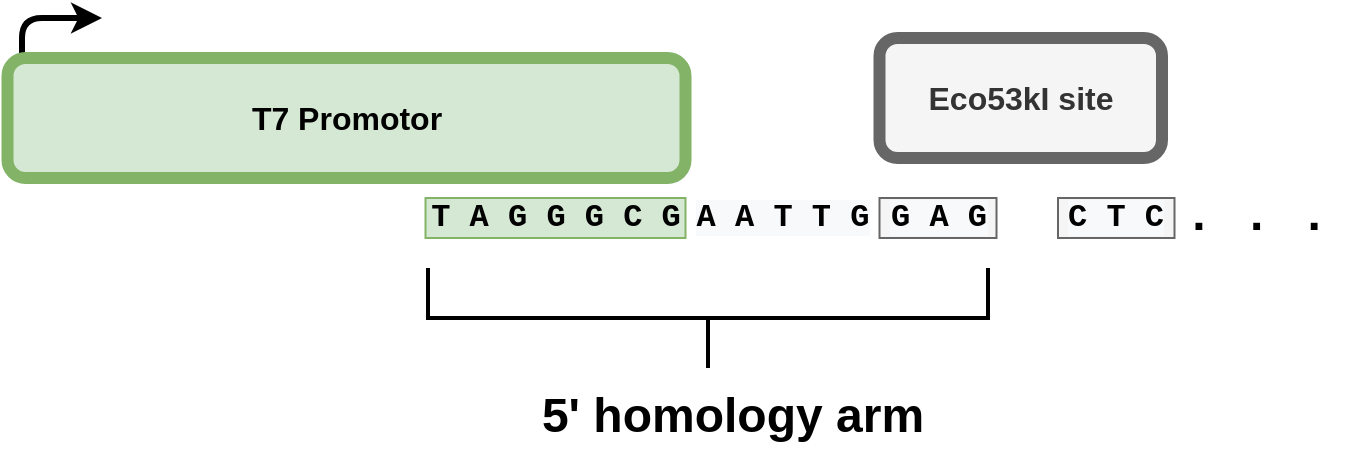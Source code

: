 <mxfile version="14.6.13" type="device" pages="3"><diagram id="j4Ybb9_Yf1Kj6rqK8Dv7" name="5' arm"><mxGraphModel dx="2200" dy="825" grid="1" gridSize="10" guides="1" tooltips="1" connect="1" arrows="1" fold="1" page="1" pageScale="1" pageWidth="850" pageHeight="1100" math="0" shadow="0"><root><mxCell id="0"/><mxCell id="1" parent="0"/><mxCell id="r6Psd-noD4625G8fhS9T-1" value="" style="endArrow=classic;html=1;strokeWidth=3;fontSize=16;fontStyle=1" parent="1" edge="1"><mxGeometry width="50" height="50" relative="1" as="geometry"><mxPoint x="-560" y="400" as="sourcePoint"/><mxPoint x="-520" y="370" as="targetPoint"/><Array as="points"><mxPoint x="-560" y="370"/></Array></mxGeometry></mxCell><mxCell id="r6Psd-noD4625G8fhS9T-2" value="" style="shape=link;html=1;fontSize=16;strokeWidth=7;endArrow=none;fontStyle=1;startArrow=none;" parent="1" source="r6Psd-noD4625G8fhS9T-8" edge="1"><mxGeometry width="100" relative="1" as="geometry"><mxPoint x="-380" y="420" as="sourcePoint"/><mxPoint x="-240" y="420" as="targetPoint"/></mxGeometry></mxCell><mxCell id="r6Psd-noD4625G8fhS9T-3" value="T A G G G C G" style="text;html=1;strokeColor=#82b366;fillColor=#d5e8d4;align=center;verticalAlign=middle;whiteSpace=wrap;rounded=0;fontStyle=1;fontSize=16;fontFamily=Courier New;" parent="1" vertex="1"><mxGeometry x="-358.25" y="460" width="130" height="20" as="geometry"/></mxCell><mxCell id="r6Psd-noD4625G8fhS9T-4" value="&lt;span style=&quot;color: rgb(0 , 0 , 0) ; font-family: &amp;#34;courier new&amp;#34; ; font-size: 16px ; font-style: normal ; font-weight: 700 ; letter-spacing: normal ; text-align: center ; text-indent: 0px ; text-transform: none ; word-spacing: 0px ; background-color: rgb(248 , 249 , 250) ; display: inline ; float: none&quot;&gt;A A T T G&lt;/span&gt;" style="text;html=1;align=center;verticalAlign=middle;whiteSpace=wrap;rounded=0;fontStyle=1;fontSize=16;fontFamily=Courier New;" parent="1" vertex="1"><mxGeometry x="-228.25" y="460" width="96.5" height="20" as="geometry"/></mxCell><mxCell id="r6Psd-noD4625G8fhS9T-5" value="Eco53kI site" style="rounded=1;whiteSpace=wrap;html=1;fontSize=16;strokeWidth=6;fillColor=#f5f5f5;strokeColor=#666666;fontColor=#333333;fontStyle=1" parent="1" vertex="1"><mxGeometry x="-131.25" y="380" width="141.25" height="60" as="geometry"/></mxCell><mxCell id="r6Psd-noD4625G8fhS9T-6" value="&lt;span style=&quot;color: rgb(0 , 0 , 0) ; font-family: &amp;#34;courier new&amp;#34; ; font-size: 16px ; font-style: normal ; font-weight: 700 ; letter-spacing: normal ; text-align: center ; text-indent: 0px ; text-transform: none ; word-spacing: 0px ; background-color: rgb(248 , 249 , 250) ; display: inline ; float: none&quot;&gt;C T C&lt;/span&gt;" style="text;html=1;strokeColor=#666666;fillColor=#f5f5f5;align=center;verticalAlign=middle;whiteSpace=wrap;rounded=0;fontStyle=1;fontSize=16;fontFamily=Courier New;fontColor=#333333;" parent="1" vertex="1"><mxGeometry x="-42" y="460" width="58.25" height="20" as="geometry"/></mxCell><mxCell id="r6Psd-noD4625G8fhS9T-7" value="&lt;span style=&quot;color: rgb(0 , 0 , 0) ; font-family: &amp;#34;courier new&amp;#34; ; font-size: 16px ; font-style: normal ; font-weight: 700 ; letter-spacing: normal ; text-align: center ; text-indent: 0px ; text-transform: none ; word-spacing: 0px ; background-color: rgb(248 , 249 , 250) ; display: inline ; float: none&quot;&gt;G A G&lt;/span&gt;" style="text;html=1;strokeColor=#666666;fillColor=#f5f5f5;align=center;verticalAlign=middle;whiteSpace=wrap;rounded=0;fontStyle=1;fontSize=16;fontFamily=Courier New;fontColor=#333333;" parent="1" vertex="1"><mxGeometry x="-131.25" y="460" width="58.5" height="20" as="geometry"/></mxCell><mxCell id="r6Psd-noD4625G8fhS9T-8" value="T7 Promotor" style="rounded=1;whiteSpace=wrap;html=1;strokeWidth=6;rotation=0;fillColor=#d5e8d4;strokeColor=#82b366;fontStyle=1;fontSize=16;" parent="1" vertex="1"><mxGeometry x="-567.25" y="390" width="339" height="60" as="geometry"/></mxCell><mxCell id="r6Psd-noD4625G8fhS9T-9" value="&lt;font face=&quot;courier new&quot; style=&quot;font-size: 24px;&quot;&gt;. . .&amp;nbsp;&lt;/font&gt;" style="text;html=1;align=center;verticalAlign=middle;whiteSpace=wrap;rounded=0;fontStyle=1;fontSize=24;fontFamily=Courier New;" parent="1" vertex="1"><mxGeometry x="16.25" y="460" width="96.5" height="20" as="geometry"/></mxCell><mxCell id="r6Psd-noD4625G8fhS9T-10" value="" style="strokeWidth=2;html=1;shape=mxgraph.flowchart.annotation_2;align=left;labelPosition=right;pointerEvents=1;fontFamily=Courier New;fontSize=24;rotation=-90;" parent="1" vertex="1"><mxGeometry x="-242" y="380" width="50" height="280" as="geometry"/></mxCell><mxCell id="r6Psd-noD4625G8fhS9T-11" value="&lt;font face=&quot;Helvetica&quot;&gt;5' homology arm&lt;/font&gt;" style="text;html=1;strokeColor=none;fillColor=none;align=center;verticalAlign=middle;whiteSpace=wrap;rounded=0;fontFamily=Courier New;fontSize=24;fontStyle=1" parent="1" vertex="1"><mxGeometry x="-313" y="560" width="217" height="20" as="geometry"/></mxCell></root></mxGraphModel></diagram><diagram id="Ddyaa-kiItmt94sRE0sA" name="3' arm"><mxGraphModel dx="2200" dy="825" grid="1" gridSize="10" guides="1" tooltips="1" connect="1" arrows="1" fold="1" page="1" pageScale="1" pageWidth="850" pageHeight="1100" math="0" shadow="0"><root><mxCell id="OCGCO0dFu8p1eRvb707z-0"/><mxCell id="OCGCO0dFu8p1eRvb707z-1" parent="OCGCO0dFu8p1eRvb707z-0"/><mxCell id="OCGCO0dFu8p1eRvb707z-2" value="" style="shape=link;html=1;fontSize=16;strokeWidth=7;startArrow=none;fontStyle=1" edge="1" parent="OCGCO0dFu8p1eRvb707z-1" source="OCGCO0dFu8p1eRvb707z-3"><mxGeometry width="100" relative="1" as="geometry"><mxPoint x="37" y="130" as="sourcePoint"/><mxPoint x="617" y="130" as="targetPoint"/></mxGeometry></mxCell><mxCell id="OCGCO0dFu8p1eRvb707z-3" value="Extension region" style="rounded=1;whiteSpace=wrap;html=1;strokeWidth=6;rotation=0;fillColor=#e1d5e7;strokeColor=#9673a6;fontStyle=1;fontSize=16;" vertex="1" parent="OCGCO0dFu8p1eRvb707z-1"><mxGeometry x="257" y="100" width="330" height="60" as="geometry"/></mxCell><mxCell id="OCGCO0dFu8p1eRvb707z-4" value="" style="shape=link;html=1;fontSize=16;strokeWidth=7;startArrow=none;endArrow=none;fontStyle=1" edge="1" parent="OCGCO0dFu8p1eRvb707z-1" target="OCGCO0dFu8p1eRvb707z-3"><mxGeometry width="100" relative="1" as="geometry"><mxPoint x="237" y="130" as="sourcePoint"/><mxPoint x="617" y="130" as="targetPoint"/></mxGeometry></mxCell><mxCell id="OCGCO0dFu8p1eRvb707z-5" value="" style="endArrow=none;html=1;fontSize=16;strokeWidth=3;exitX=1;exitY=0.25;exitDx=0;exitDy=0;dashed=1;dashPattern=1 1;fontStyle=1" edge="1" parent="OCGCO0dFu8p1eRvb707z-1" source="OCGCO0dFu8p1eRvb707z-7"><mxGeometry width="50" height="50" relative="1" as="geometry"><mxPoint x="407" y="253" as="sourcePoint"/><mxPoint x="237" y="173" as="targetPoint"/></mxGeometry></mxCell><mxCell id="OCGCO0dFu8p1eRvb707z-6" value="" style="endArrow=none;html=1;fontSize=16;strokeWidth=3;exitX=0;exitY=0.25;exitDx=0;exitDy=0;dashed=1;dashPattern=1 1;fontStyle=1" edge="1" parent="OCGCO0dFu8p1eRvb707z-1" source="OCGCO0dFu8p1eRvb707z-7"><mxGeometry width="50" height="50" relative="1" as="geometry"><mxPoint x="331" y="231" as="sourcePoint"/><mxPoint x="330" y="176" as="targetPoint"/></mxGeometry></mxCell><mxCell id="OCGCO0dFu8p1eRvb707z-7" value="3' homology arm" style="rounded=1;whiteSpace=wrap;html=1;fillColor=#dae8fc;strokeColor=#6c8ebf;fontStyle=1;fontSize=16;strokeWidth=6;" vertex="1" parent="OCGCO0dFu8p1eRvb707z-1"><mxGeometry x="233" y="216" width="120" height="60" as="geometry"/></mxCell><mxCell id="jZoWas021i7tkxgEnQM5-0" value="" style="endArrow=classic;html=1;strokeWidth=3;fontSize=16;fontStyle=1" edge="1" parent="OCGCO0dFu8p1eRvb707z-1"><mxGeometry width="50" height="50" relative="1" as="geometry"><mxPoint x="-560" y="400" as="sourcePoint"/><mxPoint x="-520" y="370" as="targetPoint"/><Array as="points"><mxPoint x="-560" y="370"/></Array></mxGeometry></mxCell><mxCell id="jZoWas021i7tkxgEnQM5-1" value="" style="shape=link;html=1;fontSize=16;strokeWidth=7;endArrow=none;fontStyle=1;startArrow=none;" edge="1" parent="OCGCO0dFu8p1eRvb707z-1" source="jZoWas021i7tkxgEnQM5-7"><mxGeometry width="100" relative="1" as="geometry"><mxPoint x="-380" y="420" as="sourcePoint"/><mxPoint x="-240" y="420" as="targetPoint"/></mxGeometry></mxCell><mxCell id="jZoWas021i7tkxgEnQM5-2" value="T A G G G C G" style="text;html=1;strokeColor=#82b366;fillColor=#d5e8d4;align=center;verticalAlign=middle;whiteSpace=wrap;rounded=0;fontStyle=1;fontSize=16;fontFamily=Courier New;" vertex="1" parent="OCGCO0dFu8p1eRvb707z-1"><mxGeometry x="-358.25" y="460" width="130" height="20" as="geometry"/></mxCell><mxCell id="jZoWas021i7tkxgEnQM5-3" value="&lt;span style=&quot;color: rgb(0 , 0 , 0) ; font-family: &amp;#34;courier new&amp;#34; ; font-size: 16px ; font-style: normal ; font-weight: 700 ; letter-spacing: normal ; text-align: center ; text-indent: 0px ; text-transform: none ; word-spacing: 0px ; background-color: rgb(248 , 249 , 250) ; display: inline ; float: none&quot;&gt;A A T T G&lt;/span&gt;" style="text;html=1;align=center;verticalAlign=middle;whiteSpace=wrap;rounded=0;fontStyle=1;fontSize=16;fontFamily=Courier New;" vertex="1" parent="OCGCO0dFu8p1eRvb707z-1"><mxGeometry x="-228.25" y="460" width="96.5" height="20" as="geometry"/></mxCell><mxCell id="jZoWas021i7tkxgEnQM5-4" value="Eco53kI site" style="rounded=1;whiteSpace=wrap;html=1;fontSize=16;strokeWidth=6;fillColor=#f5f5f5;strokeColor=#666666;fontColor=#333333;fontStyle=1" vertex="1" parent="OCGCO0dFu8p1eRvb707z-1"><mxGeometry x="-131.25" y="380" width="141.25" height="60" as="geometry"/></mxCell><mxCell id="jZoWas021i7tkxgEnQM5-5" value="&lt;span style=&quot;color: rgb(0 , 0 , 0) ; font-family: &amp;#34;courier new&amp;#34; ; font-size: 16px ; font-style: normal ; font-weight: 700 ; letter-spacing: normal ; text-align: center ; text-indent: 0px ; text-transform: none ; word-spacing: 0px ; background-color: rgb(248 , 249 , 250) ; display: inline ; float: none&quot;&gt;C T C&lt;/span&gt;" style="text;html=1;strokeColor=#666666;fillColor=#f5f5f5;align=center;verticalAlign=middle;whiteSpace=wrap;rounded=0;fontStyle=1;fontSize=16;fontFamily=Courier New;fontColor=#333333;" vertex="1" parent="OCGCO0dFu8p1eRvb707z-1"><mxGeometry x="-42" y="460" width="58.25" height="20" as="geometry"/></mxCell><mxCell id="jZoWas021i7tkxgEnQM5-6" value="&lt;span style=&quot;color: rgb(0 , 0 , 0) ; font-family: &amp;#34;courier new&amp;#34; ; font-size: 16px ; font-style: normal ; font-weight: 700 ; letter-spacing: normal ; text-align: center ; text-indent: 0px ; text-transform: none ; word-spacing: 0px ; background-color: rgb(248 , 249 , 250) ; display: inline ; float: none&quot;&gt;G A G&lt;/span&gt;" style="text;html=1;strokeColor=#666666;fillColor=#f5f5f5;align=center;verticalAlign=middle;whiteSpace=wrap;rounded=0;fontStyle=1;fontSize=16;fontFamily=Courier New;fontColor=#333333;" vertex="1" parent="OCGCO0dFu8p1eRvb707z-1"><mxGeometry x="-131.25" y="460" width="58.5" height="20" as="geometry"/></mxCell><mxCell id="jZoWas021i7tkxgEnQM5-7" value="T7 Promotor" style="rounded=1;whiteSpace=wrap;html=1;strokeWidth=6;rotation=0;fillColor=#d5e8d4;strokeColor=#82b366;fontStyle=1;fontSize=16;" vertex="1" parent="OCGCO0dFu8p1eRvb707z-1"><mxGeometry x="-567.25" y="390" width="339" height="60" as="geometry"/></mxCell><mxCell id="jZoWas021i7tkxgEnQM5-8" value="&lt;font face=&quot;courier new&quot; style=&quot;font-size: 24px;&quot;&gt;. . .&amp;nbsp;&lt;/font&gt;" style="text;html=1;align=center;verticalAlign=middle;whiteSpace=wrap;rounded=0;fontStyle=1;fontSize=24;fontFamily=Courier New;" vertex="1" parent="OCGCO0dFu8p1eRvb707z-1"><mxGeometry x="16.25" y="460" width="96.5" height="20" as="geometry"/></mxCell><mxCell id="jZoWas021i7tkxgEnQM5-9" value="" style="strokeWidth=2;html=1;shape=mxgraph.flowchart.annotation_2;align=left;labelPosition=right;pointerEvents=1;fontFamily=Courier New;fontSize=24;rotation=-90;" vertex="1" parent="OCGCO0dFu8p1eRvb707z-1"><mxGeometry x="-242" y="380" width="50" height="280" as="geometry"/></mxCell><mxCell id="jZoWas021i7tkxgEnQM5-10" value="&lt;font face=&quot;Helvetica&quot;&gt;5' homology arm&lt;/font&gt;" style="text;html=1;strokeColor=none;fillColor=none;align=center;verticalAlign=middle;whiteSpace=wrap;rounded=0;fontFamily=Courier New;fontSize=24;fontStyle=1" vertex="1" parent="OCGCO0dFu8p1eRvb707z-1"><mxGeometry x="-313" y="560" width="217" height="20" as="geometry"/></mxCell><mxCell id="jZoWas021i7tkxgEnQM5-31" value="ctccacatcggtaccg" style="text;html=1;align=center;verticalAlign=middle;resizable=0;points=[];autosize=1;strokeColor=none;" vertex="1" parent="OCGCO0dFu8p1eRvb707z-1"><mxGeometry x="-55" y="520" width="110" height="20" as="geometry"/></mxCell></root></mxGraphModel></diagram><diagram id="9uLX_Osb5tokU547uLvl" name="complete_insert"><mxGraphModel dx="2200" dy="825" grid="1" gridSize="10" guides="1" tooltips="1" connect="1" arrows="1" fold="1" page="1" pageScale="1" pageWidth="850" pageHeight="1100" math="0" shadow="0"><root><mxCell id="FZF9H5EEMzj_m3byWz9o-0"/><mxCell id="FZF9H5EEMzj_m3byWz9o-1" parent="FZF9H5EEMzj_m3byWz9o-0"/><mxCell id="FZF9H5EEMzj_m3byWz9o-2" value="" style="endArrow=classic;html=1;strokeWidth=3;fontSize=16;fontStyle=1" parent="FZF9H5EEMzj_m3byWz9o-1" edge="1"><mxGeometry width="50" height="50" relative="1" as="geometry"><mxPoint x="-592.75" y="720" as="sourcePoint"/><mxPoint x="-552.75" y="690" as="targetPoint"/><Array as="points"><mxPoint x="-592.75" y="690"/></Array></mxGeometry></mxCell><mxCell id="FZF9H5EEMzj_m3byWz9o-3" value="" style="shape=link;html=1;fontSize=16;strokeWidth=7;endArrow=none;fontStyle=1;startArrow=none;" parent="FZF9H5EEMzj_m3byWz9o-1" source="FZF9H5EEMzj_m3byWz9o-7" edge="1"><mxGeometry width="100" relative="1" as="geometry"><mxPoint x="-412.75" y="750" as="sourcePoint"/><mxPoint x="-272.75" y="750" as="targetPoint"/></mxGeometry></mxCell><mxCell id="FZF9H5EEMzj_m3byWz9o-4" value="T A G G G C G" style="text;html=1;strokeColor=#82b366;fillColor=#d5e8d4;align=center;verticalAlign=middle;whiteSpace=wrap;rounded=0;fontStyle=1;fontSize=16;fontFamily=Courier New;" parent="FZF9H5EEMzj_m3byWz9o-1" vertex="1"><mxGeometry x="-391" y="790" width="130" height="20" as="geometry"/></mxCell><mxCell id="FZF9H5EEMzj_m3byWz9o-5" value="&lt;span style=&quot;color: rgb(0 , 0 , 0) ; font-family: &amp;#34;courier new&amp;#34; ; font-size: 16px ; font-style: normal ; font-weight: 700 ; letter-spacing: normal ; text-align: center ; text-indent: 0px ; text-transform: none ; word-spacing: 0px ; background-color: rgb(248 , 249 , 250) ; display: inline ; float: none&quot;&gt;A A T T G&lt;/span&gt;" style="text;html=1;align=center;verticalAlign=middle;whiteSpace=wrap;rounded=0;fontStyle=1;fontSize=16;fontFamily=Courier New;" parent="FZF9H5EEMzj_m3byWz9o-1" vertex="1"><mxGeometry x="-261" y="790" width="96.5" height="20" as="geometry"/></mxCell><mxCell id="FZF9H5EEMzj_m3byWz9o-6" value="&lt;span style=&quot;color: rgb(0 , 0 , 0) ; font-family: &amp;#34;courier new&amp;#34; ; font-size: 16px ; font-style: normal ; font-weight: 700 ; letter-spacing: normal ; text-align: center ; text-indent: 0px ; text-transform: none ; word-spacing: 0px ; background-color: rgb(248 , 249 , 250) ; display: inline ; float: none&quot;&gt;G A G&lt;/span&gt;" style="text;html=1;strokeColor=#666666;fillColor=#f5f5f5;align=center;verticalAlign=middle;whiteSpace=wrap;rounded=0;fontStyle=1;fontSize=16;fontFamily=Courier New;fontColor=#333333;" parent="FZF9H5EEMzj_m3byWz9o-1" vertex="1"><mxGeometry x="-164" y="790" width="58.5" height="20" as="geometry"/></mxCell><mxCell id="FZF9H5EEMzj_m3byWz9o-7" value="T7 Promotor" style="rounded=1;whiteSpace=wrap;html=1;strokeWidth=6;rotation=0;fillColor=#d5e8d4;strokeColor=#82b366;fontStyle=1;fontSize=16;" parent="FZF9H5EEMzj_m3byWz9o-1" vertex="1"><mxGeometry x="-600" y="710" width="339" height="60" as="geometry"/></mxCell><mxCell id="FZF9H5EEMzj_m3byWz9o-8" value="" style="strokeWidth=2;html=1;shape=mxgraph.flowchart.annotation_2;align=left;labelPosition=right;pointerEvents=1;fontFamily=Courier New;fontSize=24;rotation=-90;" parent="FZF9H5EEMzj_m3byWz9o-1" vertex="1"><mxGeometry x="-274.75" y="710" width="50" height="280" as="geometry"/></mxCell><mxCell id="FZF9H5EEMzj_m3byWz9o-9" value="&lt;font face=&quot;Helvetica&quot;&gt;5' homology arm&lt;/font&gt;" style="text;html=1;strokeColor=none;fillColor=none;align=center;verticalAlign=middle;whiteSpace=wrap;rounded=0;fontFamily=Courier New;fontSize=24;fontStyle=1" parent="FZF9H5EEMzj_m3byWz9o-1" vertex="1"><mxGeometry x="-345.75" y="890" width="217" height="20" as="geometry"/></mxCell><mxCell id="FZF9H5EEMzj_m3byWz9o-11" value="&lt;span style=&quot;font-family: &amp;#34;courier new&amp;#34; ; font-size: 16px ; font-weight: 700&quot;&gt;G G T A C C&lt;/span&gt;" style="text;html=1;strokeColor=#b85450;fillColor=#f8cecc;align=center;verticalAlign=middle;whiteSpace=wrap;rounded=0;" parent="FZF9H5EEMzj_m3byWz9o-1" vertex="1"><mxGeometry x="-105.5" y="790" width="130" height="20" as="geometry"/></mxCell><mxCell id="FZF9H5EEMzj_m3byWz9o-12" value="KpnI" style="rounded=1;whiteSpace=wrap;html=1;fontSize=16;strokeWidth=6;fillColor=#f8cecc;strokeColor=#b85450;fontStyle=1" parent="FZF9H5EEMzj_m3byWz9o-1" vertex="1"><mxGeometry x="-96" y="710" width="116" height="60" as="geometry"/></mxCell><mxCell id="FZF9H5EEMzj_m3byWz9o-13" value="&lt;font face=&quot;courier new&quot;&gt;&lt;span style=&quot;font-size: 16px&quot;&gt;&lt;b&gt;N N N N N N N N N N N N N N&lt;/b&gt;&lt;/span&gt;&lt;/font&gt;" style="text;html=1;strokeColor=#9673a6;fillColor=#e1d5e7;align=center;verticalAlign=middle;whiteSpace=wrap;rounded=0;" parent="FZF9H5EEMzj_m3byWz9o-1" vertex="1"><mxGeometry x="24.5" y="790" width="285.5" height="20" as="geometry"/></mxCell><mxCell id="FZF9H5EEMzj_m3byWz9o-14" value="Constant region" style="rounded=1;whiteSpace=wrap;html=1;fontSize=16;strokeWidth=6;fillColor=#e1d5e7;strokeColor=#9673a6;fontStyle=1" parent="FZF9H5EEMzj_m3byWz9o-1" vertex="1"><mxGeometry x="30" y="710" width="280" height="60" as="geometry"/></mxCell><mxCell id="FZF9H5EEMzj_m3byWz9o-15" value="&lt;font face=&quot;courier new&quot;&gt;&lt;span style=&quot;font-size: 16px&quot;&gt;&lt;b&gt;N N N N N . . . . N N N N N&lt;/b&gt;&lt;/span&gt;&lt;/font&gt;" style="text;html=1;strokeColor=#d79b00;fillColor=#ffe6cc;align=center;verticalAlign=middle;whiteSpace=wrap;rounded=0;" parent="FZF9H5EEMzj_m3byWz9o-1" vertex="1"><mxGeometry x="310" y="790" width="300" height="20" as="geometry"/></mxCell><mxCell id="FZF9H5EEMzj_m3byWz9o-16" value="Variable region" style="rounded=1;whiteSpace=wrap;html=1;fontSize=16;strokeWidth=6;fillColor=#fff2cc;strokeColor=#d6b656;fontStyle=1" parent="FZF9H5EEMzj_m3byWz9o-1" vertex="1"><mxGeometry x="320" y="710" width="280" height="60" as="geometry"/></mxCell><mxCell id="FZF9H5EEMzj_m3byWz9o-17" value="EcoRI" style="rounded=1;whiteSpace=wrap;html=1;fontSize=16;strokeWidth=6;fillColor=#f8cecc;strokeColor=#b85450;fontStyle=1" parent="FZF9H5EEMzj_m3byWz9o-1" vertex="1"><mxGeometry x="610" y="710" width="116" height="60" as="geometry"/></mxCell><mxCell id="FZF9H5EEMzj_m3byWz9o-18" value="&lt;font face=&quot;courier new&quot;&gt;&lt;span style=&quot;font-size: 16px&quot;&gt;&lt;b&gt;G A A T T C&lt;/b&gt;&lt;/span&gt;&lt;/font&gt;" style="text;html=1;strokeColor=#b85450;fillColor=#f8cecc;align=center;verticalAlign=middle;whiteSpace=wrap;rounded=0;" parent="FZF9H5EEMzj_m3byWz9o-1" vertex="1"><mxGeometry x="603" y="790" width="130" height="20" as="geometry"/></mxCell><mxCell id="FZF9H5EEMzj_m3byWz9o-19" value="&lt;span style=&quot;color: rgb(0 , 0 , 0) ; font-family: &amp;#34;courier new&amp;#34; ; font-size: 16px ; font-style: normal ; font-weight: 700 ; letter-spacing: normal ; text-align: center ; text-indent: 0px ; text-transform: none ; word-spacing: 0px ; background-color: rgb(248 , 249 , 250) ; display: inline ; float: none&quot;&gt;C A C A T C&lt;/span&gt;" style="text;html=1;align=center;verticalAlign=middle;whiteSpace=wrap;rounded=0;fontStyle=1;fontSize=16;fontFamily=Courier New;" parent="FZF9H5EEMzj_m3byWz9o-1" vertex="1"><mxGeometry x="790" y="790" width="120" height="20" as="geometry"/></mxCell><mxCell id="FZF9H5EEMzj_m3byWz9o-20" value="" style="strokeWidth=2;html=1;shape=mxgraph.flowchart.annotation_2;align=left;labelPosition=right;pointerEvents=1;fontFamily=Courier New;fontSize=24;rotation=-90;" parent="FZF9H5EEMzj_m3byWz9o-1" vertex="1"><mxGeometry x="861" y="700" width="50" height="300" as="geometry"/></mxCell><mxCell id="FZF9H5EEMzj_m3byWz9o-21" value="&lt;font face=&quot;Helvetica&quot;&gt;3' homology arm&lt;/font&gt;" style="text;html=1;strokeColor=none;fillColor=none;align=center;verticalAlign=middle;whiteSpace=wrap;rounded=0;fontFamily=Courier New;fontSize=24;fontStyle=1" parent="FZF9H5EEMzj_m3byWz9o-1" vertex="1"><mxGeometry x="780" y="890" width="217" height="20" as="geometry"/></mxCell><mxCell id="FZF9H5EEMzj_m3byWz9o-22" value="&lt;font style=&quot;font-size: 10px&quot;&gt;Eco53kI cut&lt;/font&gt;" style="rounded=1;whiteSpace=wrap;html=1;fontSize=16;strokeWidth=6;fillColor=#f5f5f5;strokeColor=#666666;fontColor=#333333;fontStyle=1" parent="FZF9H5EEMzj_m3byWz9o-1" vertex="1"><mxGeometry x="733" y="710" width="50" height="60" as="geometry"/></mxCell><mxCell id="FZF9H5EEMzj_m3byWz9o-23" value="&lt;span style=&quot;font-family: &amp;#34;courier new&amp;#34; ; font-size: 16px ; font-weight: 700&quot;&gt;G G T A C C&lt;/span&gt;" style="text;html=1;strokeColor=#b85450;fillColor=#f8cecc;align=center;verticalAlign=middle;whiteSpace=wrap;rounded=0;" parent="FZF9H5EEMzj_m3byWz9o-1" vertex="1"><mxGeometry x="910" y="790" width="130" height="20" as="geometry"/></mxCell><mxCell id="FZF9H5EEMzj_m3byWz9o-24" value="KpnI" style="rounded=1;whiteSpace=wrap;html=1;fontSize=16;strokeWidth=6;fillColor=#f8cecc;strokeColor=#b85450;fontStyle=1" parent="FZF9H5EEMzj_m3byWz9o-1" vertex="1"><mxGeometry x="920" y="710" width="120" height="60" as="geometry"/></mxCell><mxCell id="FZF9H5EEMzj_m3byWz9o-25" value="pFC9" style="rounded=1;whiteSpace=wrap;html=1;fontSize=16;strokeWidth=6;fontStyle=1" parent="FZF9H5EEMzj_m3byWz9o-1" vertex="1"><mxGeometry x="-254" y="710" width="84" height="60" as="geometry"/></mxCell><mxCell id="FZF9H5EEMzj_m3byWz9o-26" value="pFC9" style="rounded=1;whiteSpace=wrap;html=1;fontSize=16;strokeWidth=6;fontStyle=1" parent="FZF9H5EEMzj_m3byWz9o-1" vertex="1"><mxGeometry x="790" y="710" width="120" height="60" as="geometry"/></mxCell><mxCell id="FZF9H5EEMzj_m3byWz9o-27" value="" style="strokeWidth=2;html=1;shape=mxgraph.flowchart.annotation_2;align=left;labelPosition=right;pointerEvents=1;fontFamily=Courier New;fontSize=24;rotation=-90;" parent="FZF9H5EEMzj_m3byWz9o-1" vertex="1"><mxGeometry x="300" y="250" width="50" height="1440" as="geometry"/></mxCell><mxCell id="FZF9H5EEMzj_m3byWz9o-28" value="&lt;font face=&quot;Helvetica&quot;&gt;Complete insert&lt;/font&gt;" style="text;html=1;strokeColor=none;fillColor=none;align=center;verticalAlign=middle;whiteSpace=wrap;rounded=0;fontFamily=Courier New;fontSize=24;fontStyle=1" parent="FZF9H5EEMzj_m3byWz9o-1" vertex="1"><mxGeometry x="233" y="1010" width="217" height="20" as="geometry"/></mxCell><mxCell id="FZF9H5EEMzj_m3byWz9o-29" value="&lt;span style=&quot;color: rgb(0 , 0 , 0) ; font-family: &amp;#34;courier new&amp;#34; ; font-size: 16px ; font-style: normal ; font-weight: 700 ; letter-spacing: normal ; text-align: center ; text-indent: 0px ; text-transform: none ; word-spacing: 0px ; background-color: rgb(248 , 249 , 250) ; display: inline ; float: none&quot;&gt;C T C&lt;/span&gt;" style="text;html=1;align=center;verticalAlign=middle;whiteSpace=wrap;rounded=0;fontStyle=1;fontSize=16;fontFamily=Courier New;fillColor=#f5f5f5;strokeColor=#666666;fontColor=#333333;" parent="FZF9H5EEMzj_m3byWz9o-1" vertex="1"><mxGeometry x="733" y="790" width="57" height="20" as="geometry"/></mxCell></root></mxGraphModel></diagram></mxfile>